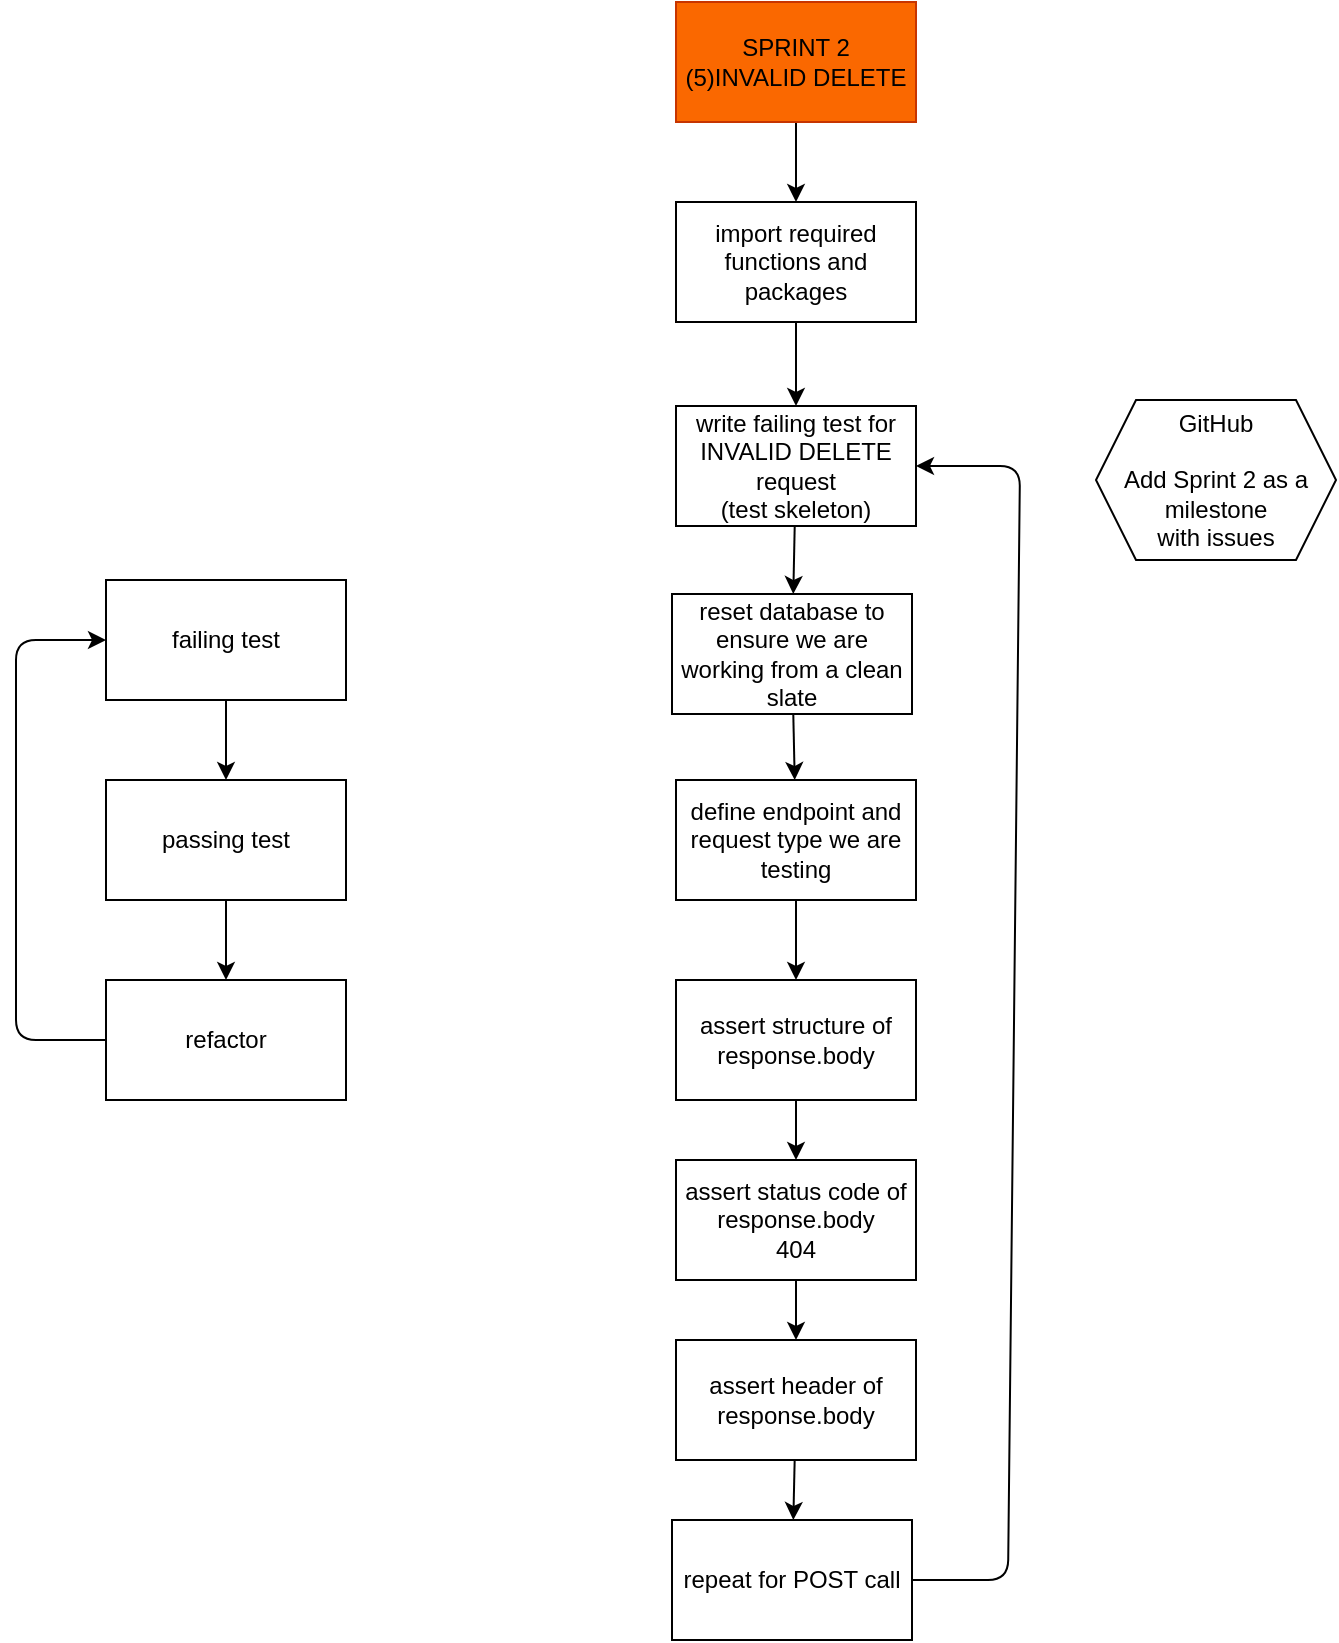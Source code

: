 <mxfile>
    <diagram id="GaCLTDJdjOZFd5S-juM1" name="Page-1">
        <mxGraphModel dx="1092" dy="1883" grid="1" gridSize="10" guides="1" tooltips="1" connect="1" arrows="1" fold="1" page="1" pageScale="1" pageWidth="827" pageHeight="1169" math="0" shadow="0">
            <root>
                <mxCell id="0"/>
                <mxCell id="1" parent="0"/>
                <mxCell id="2" value="" style="edgeStyle=none;html=1;" edge="1" parent="1" source="3" target="15">
                    <mxGeometry relative="1" as="geometry"/>
                </mxCell>
                <mxCell id="3" value="SPRINT 2&lt;br&gt;(5)INVALID DELETE" style="rounded=0;whiteSpace=wrap;html=1;fillColor=#fa6800;fontColor=#000000;strokeColor=#C73500;" vertex="1" parent="1">
                    <mxGeometry x="340" y="-189" width="120" height="60" as="geometry"/>
                </mxCell>
                <mxCell id="4" value="" style="edgeStyle=none;html=1;" edge="1" parent="1" source="5" target="17">
                    <mxGeometry relative="1" as="geometry"/>
                </mxCell>
                <mxCell id="5" value="write failing test for INVALID DELETE request &lt;br&gt;(test skeleton)" style="rounded=0;whiteSpace=wrap;html=1;" vertex="1" parent="1">
                    <mxGeometry x="340" y="13" width="120" height="60" as="geometry"/>
                </mxCell>
                <mxCell id="6" value="" style="edgeStyle=none;html=1;" edge="1" parent="1" source="7" target="9">
                    <mxGeometry relative="1" as="geometry"/>
                </mxCell>
                <mxCell id="7" value="define endpoint and request type we are testing" style="rounded=0;whiteSpace=wrap;html=1;" vertex="1" parent="1">
                    <mxGeometry x="340" y="200" width="120" height="60" as="geometry"/>
                </mxCell>
                <mxCell id="8" value="" style="edgeStyle=none;html=1;" edge="1" parent="1" source="9" target="11">
                    <mxGeometry relative="1" as="geometry"/>
                </mxCell>
                <mxCell id="9" value="assert structure of response.body" style="whiteSpace=wrap;html=1;rounded=0;" vertex="1" parent="1">
                    <mxGeometry x="340" y="300" width="120" height="60" as="geometry"/>
                </mxCell>
                <mxCell id="10" value="" style="edgeStyle=none;html=1;" edge="1" parent="1" source="11" target="13">
                    <mxGeometry relative="1" as="geometry"/>
                </mxCell>
                <mxCell id="11" value="assert status code of response.body&lt;br&gt;404" style="rounded=0;whiteSpace=wrap;html=1;" vertex="1" parent="1">
                    <mxGeometry x="340" y="390" width="120" height="60" as="geometry"/>
                </mxCell>
                <mxCell id="12" value="" style="edgeStyle=none;html=1;" edge="1" parent="1" source="13" target="18">
                    <mxGeometry relative="1" as="geometry"/>
                </mxCell>
                <mxCell id="13" value="assert header of response.body" style="rounded=0;whiteSpace=wrap;html=1;" vertex="1" parent="1">
                    <mxGeometry x="340" y="480" width="120" height="60" as="geometry"/>
                </mxCell>
                <mxCell id="14" value="" style="edgeStyle=none;html=1;" edge="1" parent="1" source="15" target="5">
                    <mxGeometry relative="1" as="geometry"/>
                </mxCell>
                <mxCell id="15" value="import required functions and packages" style="rounded=0;whiteSpace=wrap;html=1;" vertex="1" parent="1">
                    <mxGeometry x="340" y="-89" width="120" height="60" as="geometry"/>
                </mxCell>
                <mxCell id="16" value="" style="edgeStyle=none;html=1;" edge="1" parent="1" source="17" target="7">
                    <mxGeometry relative="1" as="geometry"/>
                </mxCell>
                <mxCell id="17" value="reset database to ensure we are working from a clean slate" style="rounded=0;whiteSpace=wrap;html=1;" vertex="1" parent="1">
                    <mxGeometry x="338" y="107" width="120" height="60" as="geometry"/>
                </mxCell>
                <mxCell id="18" value="repeat for POST call" style="rounded=0;whiteSpace=wrap;html=1;" vertex="1" parent="1">
                    <mxGeometry x="338" y="570" width="120" height="60" as="geometry"/>
                </mxCell>
                <mxCell id="19" value="" style="endArrow=classic;html=1;exitX=1;exitY=0.5;exitDx=0;exitDy=0;entryX=1;entryY=0.5;entryDx=0;entryDy=0;" edge="1" parent="1" source="18" target="5">
                    <mxGeometry width="50" height="50" relative="1" as="geometry">
                        <mxPoint x="288" y="340" as="sourcePoint"/>
                        <mxPoint x="338" y="290" as="targetPoint"/>
                        <Array as="points">
                            <mxPoint x="506" y="600"/>
                            <mxPoint x="512" y="43"/>
                        </Array>
                    </mxGeometry>
                </mxCell>
                <mxCell id="38" value="" style="edgeStyle=none;html=1;" edge="1" parent="1" source="39" target="41">
                    <mxGeometry relative="1" as="geometry"/>
                </mxCell>
                <mxCell id="39" value="failing test" style="rounded=0;whiteSpace=wrap;html=1;" vertex="1" parent="1">
                    <mxGeometry x="55" y="100" width="120" height="60" as="geometry"/>
                </mxCell>
                <mxCell id="40" value="" style="edgeStyle=none;html=1;" edge="1" parent="1" source="41" target="42">
                    <mxGeometry relative="1" as="geometry"/>
                </mxCell>
                <mxCell id="41" value="passing test" style="rounded=0;whiteSpace=wrap;html=1;" vertex="1" parent="1">
                    <mxGeometry x="55" y="200" width="120" height="60" as="geometry"/>
                </mxCell>
                <mxCell id="42" value="refactor" style="rounded=0;whiteSpace=wrap;html=1;" vertex="1" parent="1">
                    <mxGeometry x="55" y="300" width="120" height="60" as="geometry"/>
                </mxCell>
                <mxCell id="43" value="" style="endArrow=classic;html=1;exitX=0;exitY=0.5;exitDx=0;exitDy=0;entryX=0;entryY=0.5;entryDx=0;entryDy=0;" edge="1" parent="1" source="42" target="39">
                    <mxGeometry width="50" height="50" relative="1" as="geometry">
                        <mxPoint x="245" y="333" as="sourcePoint"/>
                        <mxPoint x="295" y="283" as="targetPoint"/>
                        <Array as="points">
                            <mxPoint x="10" y="330"/>
                            <mxPoint x="10" y="130"/>
                        </Array>
                    </mxGeometry>
                </mxCell>
                <mxCell id="44" value="GitHub&lt;br&gt;&lt;br&gt;Add Sprint 2 as a milestone&lt;br&gt;with issues" style="shape=hexagon;perimeter=hexagonPerimeter2;whiteSpace=wrap;html=1;fixedSize=1;" vertex="1" parent="1">
                    <mxGeometry x="550" y="10" width="120" height="80" as="geometry"/>
                </mxCell>
            </root>
        </mxGraphModel>
    </diagram>
</mxfile>